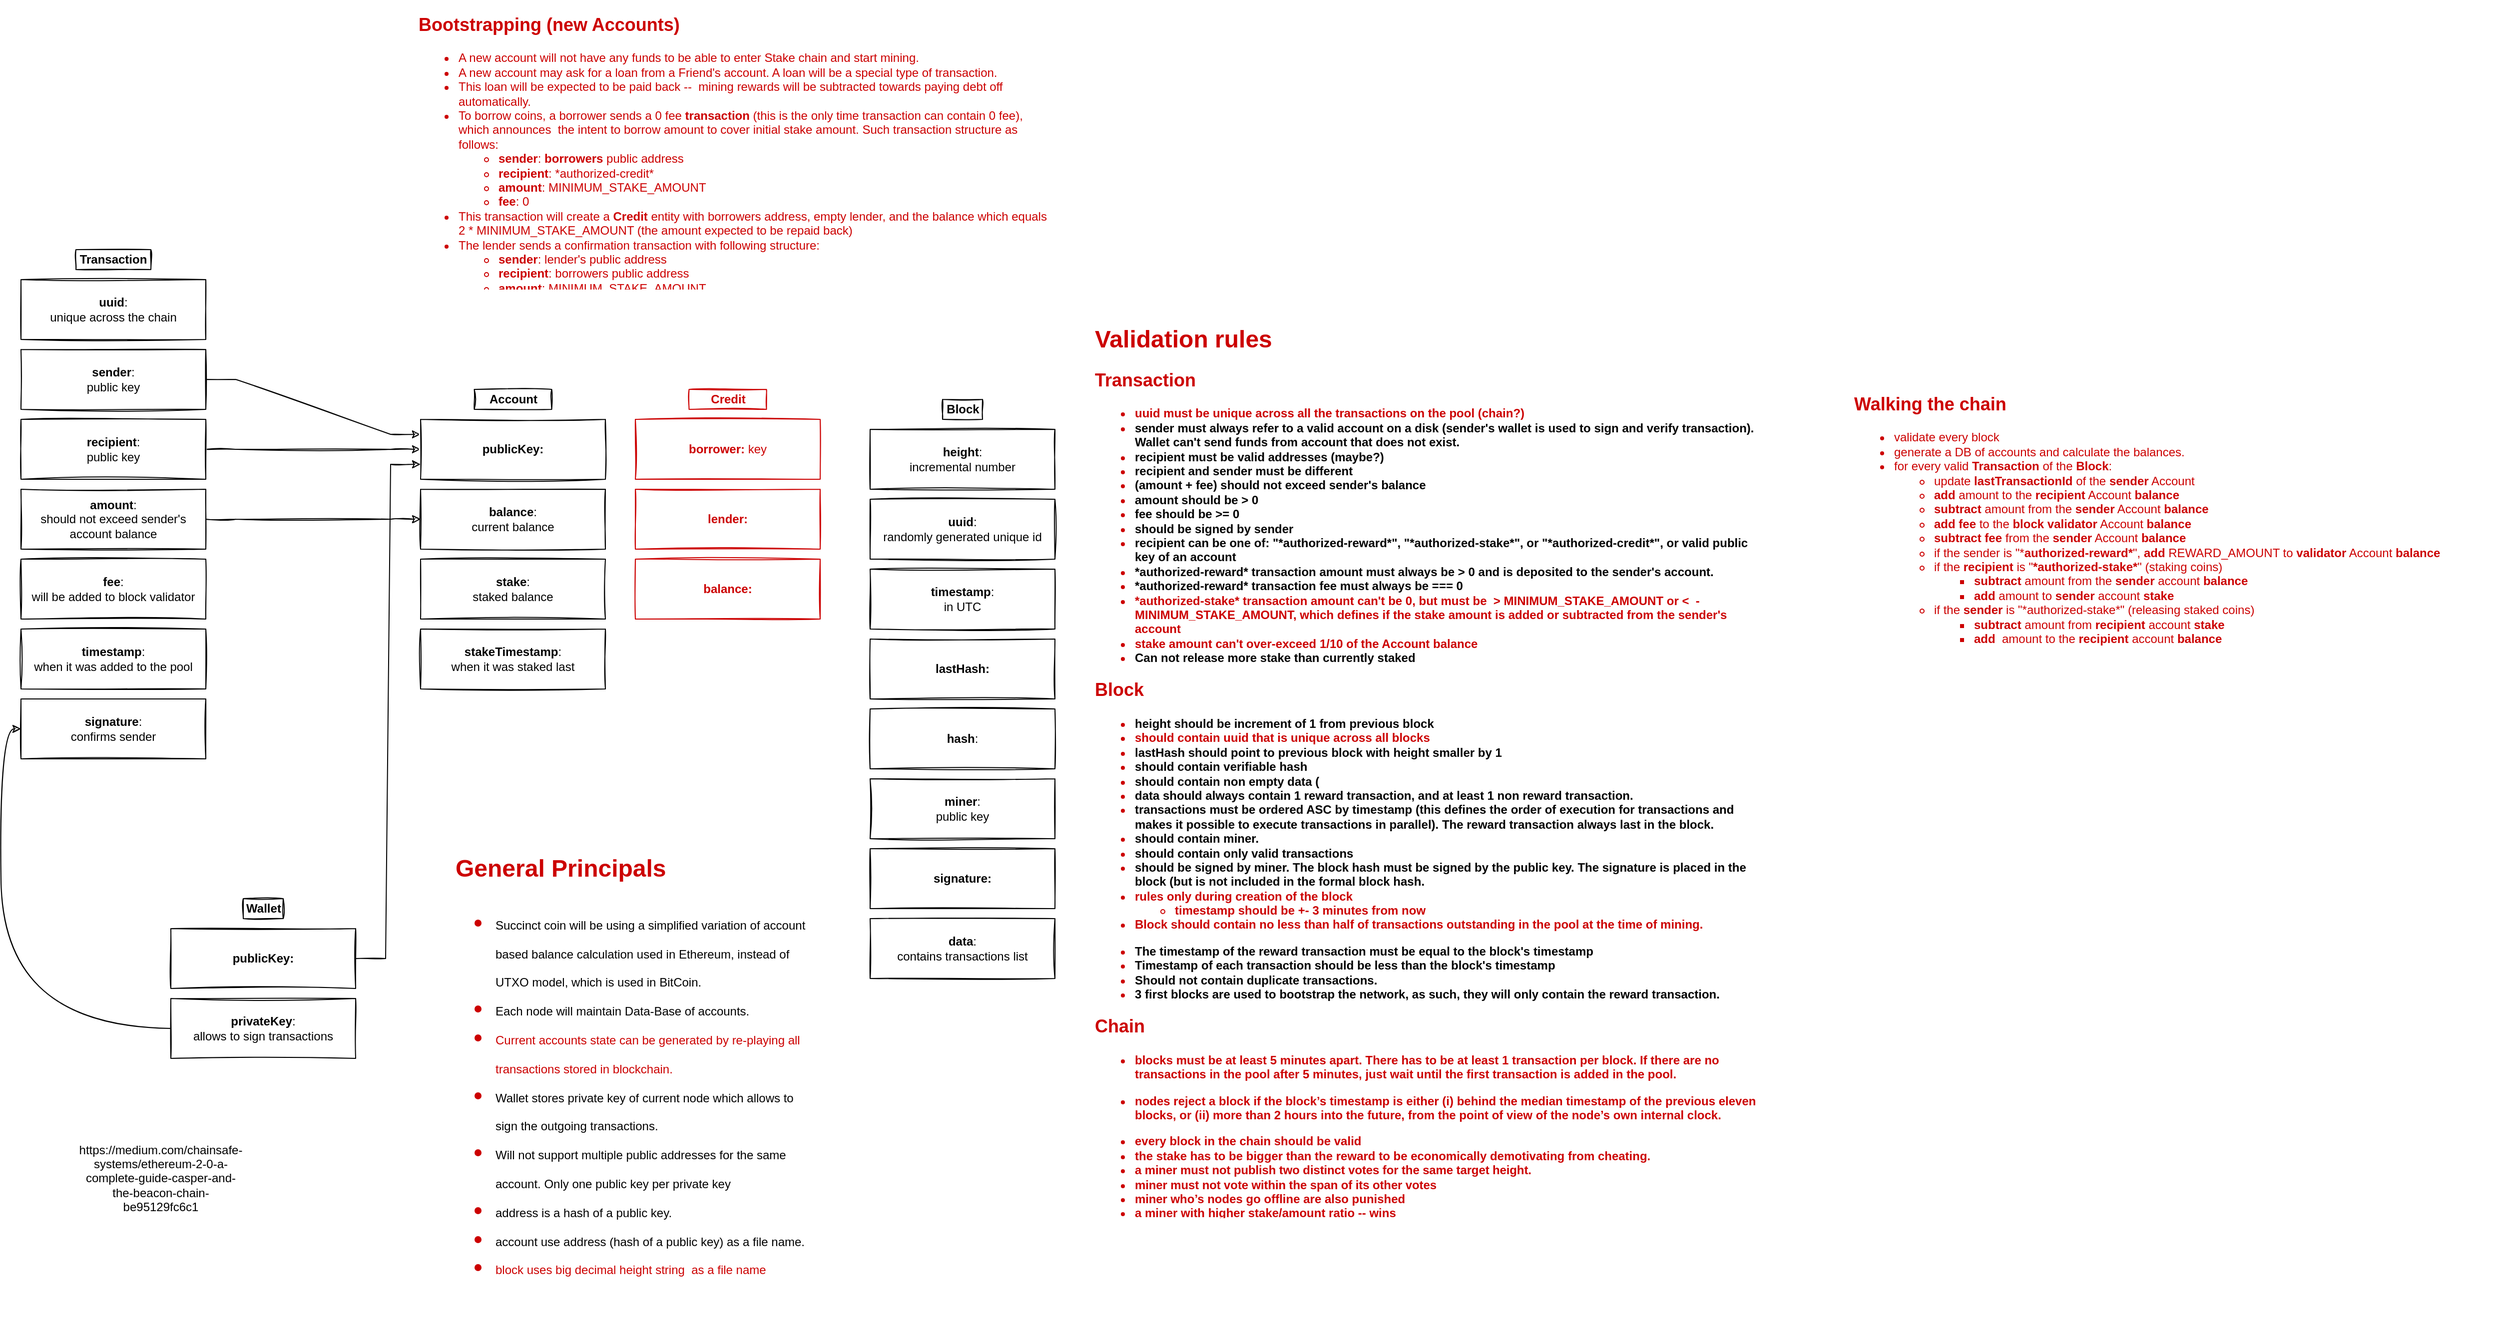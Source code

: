 <mxfile version="13.6.2" type="device"><diagram id="UOPjFhgSH-NBCn5mMsvi" name="Page-1"><mxGraphModel dx="1386" dy="2080" grid="1" gridSize="10" guides="1" tooltips="1" connect="1" arrows="1" fold="1" page="1" pageScale="1" pageWidth="850" pageHeight="1100" math="0" shadow="0"><root><mxCell id="0"/><mxCell id="1" parent="0"/><mxCell id="68P404522QT9SfdU48aJ-20" style="edgeStyle=entityRelationEdgeStyle;rounded=0;sketch=1;orthogonalLoop=1;jettySize=auto;html=1;entryX=0;entryY=0.25;entryDx=0;entryDy=0;" parent="1" source="68P404522QT9SfdU48aJ-1" target="68P404522QT9SfdU48aJ-11" edge="1"><mxGeometry relative="1" as="geometry"/></mxCell><mxCell id="68P404522QT9SfdU48aJ-1" value="&lt;b&gt;sender&lt;/b&gt;:&lt;br&gt;public key" style="rounded=0;whiteSpace=wrap;html=1;sketch=1;" parent="1" vertex="1"><mxGeometry x="50" y="110" width="185" height="60" as="geometry"/></mxCell><mxCell id="68P404522QT9SfdU48aJ-21" style="edgeStyle=entityRelationEdgeStyle;rounded=0;sketch=1;orthogonalLoop=1;jettySize=auto;html=1;exitX=1;exitY=0.5;exitDx=0;exitDy=0;entryX=0;entryY=0.5;entryDx=0;entryDy=0;" parent="1" source="68P404522QT9SfdU48aJ-2" target="68P404522QT9SfdU48aJ-11" edge="1"><mxGeometry relative="1" as="geometry"/></mxCell><mxCell id="68P404522QT9SfdU48aJ-2" value="&lt;b&gt;recipient&lt;/b&gt;:&lt;br&gt;public key" style="rounded=0;whiteSpace=wrap;html=1;sketch=1;" parent="1" vertex="1"><mxGeometry x="50" y="180" width="185" height="60" as="geometry"/></mxCell><mxCell id="68P404522QT9SfdU48aJ-23" style="edgeStyle=entityRelationEdgeStyle;rounded=0;sketch=1;orthogonalLoop=1;jettySize=auto;html=1;exitX=1;exitY=0.5;exitDx=0;exitDy=0;entryX=0;entryY=0.5;entryDx=0;entryDy=0;" parent="1" source="68P404522QT9SfdU48aJ-3" target="68P404522QT9SfdU48aJ-12" edge="1"><mxGeometry relative="1" as="geometry"/></mxCell><mxCell id="68P404522QT9SfdU48aJ-3" value="&lt;b&gt;amount&lt;/b&gt;:&lt;br&gt;should not exceed sender's account balance" style="rounded=0;whiteSpace=wrap;html=1;sketch=1;" parent="1" vertex="1"><mxGeometry x="50" y="250" width="185" height="60" as="geometry"/></mxCell><mxCell id="68P404522QT9SfdU48aJ-7" value="&lt;b&gt;signature&lt;/b&gt;:&lt;br&gt;confirms sender" style="rounded=0;whiteSpace=wrap;html=1;sketch=1;" parent="1" vertex="1"><mxGeometry x="50" y="460" width="185" height="60" as="geometry"/></mxCell><mxCell id="68P404522QT9SfdU48aJ-9" value="&lt;b&gt;Transaction&lt;/b&gt;" style="text;html=1;fillColor=none;align=center;verticalAlign=middle;whiteSpace=wrap;rounded=0;sketch=1;strokeColor=#000000;" parent="1" vertex="1"><mxGeometry x="105" y="10" width="75" height="20" as="geometry"/></mxCell><mxCell id="68P404522QT9SfdU48aJ-10" value="&lt;b&gt;Account&lt;/b&gt;" style="text;html=1;fillColor=none;align=center;verticalAlign=middle;whiteSpace=wrap;rounded=0;sketch=1;strokeColor=#000000;" parent="1" vertex="1"><mxGeometry x="503.75" y="150" width="77.5" height="20" as="geometry"/></mxCell><mxCell id="68P404522QT9SfdU48aJ-11" value="&lt;b&gt;publicKey:&lt;/b&gt;" style="rounded=0;whiteSpace=wrap;html=1;sketch=1;" parent="1" vertex="1"><mxGeometry x="450" y="180" width="185" height="60" as="geometry"/></mxCell><mxCell id="68P404522QT9SfdU48aJ-12" value="&lt;b&gt;balance&lt;/b&gt;:&lt;br&gt;current balance" style="rounded=0;whiteSpace=wrap;html=1;sketch=1;" parent="1" vertex="1"><mxGeometry x="450" y="250" width="185" height="60" as="geometry"/></mxCell><mxCell id="68P404522QT9SfdU48aJ-14" value="&lt;b&gt;Wallet&lt;/b&gt;" style="text;html=1;fillColor=none;align=center;verticalAlign=middle;whiteSpace=wrap;rounded=0;sketch=1;strokeColor=#000000;" parent="1" vertex="1"><mxGeometry x="272.5" y="660" width="40" height="20" as="geometry"/></mxCell><mxCell id="68P404522QT9SfdU48aJ-18" style="edgeStyle=entityRelationEdgeStyle;rounded=0;orthogonalLoop=1;jettySize=auto;html=1;exitX=1;exitY=0.5;exitDx=0;exitDy=0;entryX=0;entryY=0.75;entryDx=0;entryDy=0;sketch=1;fontColor=#CC0000;" parent="1" source="68P404522QT9SfdU48aJ-15" target="68P404522QT9SfdU48aJ-11" edge="1"><mxGeometry relative="1" as="geometry"/></mxCell><mxCell id="68P404522QT9SfdU48aJ-15" value="&lt;b&gt;publicKey:&lt;/b&gt;" style="rounded=0;whiteSpace=wrap;html=1;sketch=1;" parent="1" vertex="1"><mxGeometry x="200" y="690" width="185" height="60" as="geometry"/></mxCell><mxCell id="68P404522QT9SfdU48aJ-24" style="rounded=0;sketch=1;orthogonalLoop=1;jettySize=auto;html=1;exitX=0;exitY=0.5;exitDx=0;exitDy=0;entryX=0;entryY=0.5;entryDx=0;entryDy=0;edgeStyle=orthogonalEdgeStyle;curved=1;" parent="1" source="68P404522QT9SfdU48aJ-16" target="68P404522QT9SfdU48aJ-7" edge="1"><mxGeometry relative="1" as="geometry"/></mxCell><mxCell id="68P404522QT9SfdU48aJ-16" value="&lt;b&gt;privateKey&lt;/b&gt;:&lt;br&gt;allows to sign transactions" style="rounded=0;whiteSpace=wrap;html=1;sketch=1;" parent="1" vertex="1"><mxGeometry x="200" y="760" width="185" height="60" as="geometry"/></mxCell><mxCell id="68P404522QT9SfdU48aJ-25" value="&lt;h1&gt;&lt;span&gt;General Principals&lt;/span&gt;&lt;/h1&gt;&lt;h1&gt;&lt;ul&gt;&lt;li&gt;&lt;span style=&quot;font-size: 12px ; font-weight: 400&quot;&gt;&lt;font color=&quot;#000000&quot;&gt;Succinct coin will be using a simplified variation of account based balance calculation used in Ethereum, instead of UTXO model, which is used in BitCoin.&lt;/font&gt;&lt;/span&gt;&lt;/li&gt;&lt;li&gt;&lt;font color=&quot;#000000&quot;&gt;&lt;span style=&quot;font-size: 12px ; font-weight: 400&quot;&gt;Each node will maintain Data-Base of accounts.&lt;/span&gt;&lt;br&gt;&lt;/font&gt;&lt;/li&gt;&lt;li&gt;&lt;span style=&quot;font-size: 12px ; font-weight: 400&quot;&gt;Current accounts state can be generated by re-playing all transactions stored in blockchain.&lt;/span&gt;&lt;/li&gt;&lt;li&gt;&lt;span style=&quot;font-size: 12px ; font-weight: 400&quot;&gt;&lt;font color=&quot;#000000&quot;&gt;Wallet stores private key of current node which allows to sign the outgoing transactions.&lt;/font&gt;&lt;/span&gt;&lt;/li&gt;&lt;li&gt;&lt;span style=&quot;font-size: 12px ; font-weight: 400&quot;&gt;&lt;font color=&quot;#000000&quot;&gt;Will not support multiple public addresses for the same account. Only one public key per private key&lt;/font&gt;&lt;/span&gt;&lt;/li&gt;&lt;li&gt;&lt;span style=&quot;font-size: 12px ; font-weight: 400&quot;&gt;&lt;font color=&quot;#000000&quot;&gt;address is a hash of a public key.&lt;/font&gt;&lt;/span&gt;&lt;/li&gt;&lt;li&gt;&lt;span style=&quot;font-size: 12px ; font-weight: 400&quot;&gt;&lt;font color=&quot;#000000&quot;&gt;account use address (hash of a public key) as a file name.&lt;/font&gt;&lt;/span&gt;&lt;/li&gt;&lt;li&gt;&lt;span style=&quot;font-size: 12px ; font-weight: 400&quot;&gt;block uses big decimal height string&amp;nbsp; as a file name&amp;nbsp;&lt;/span&gt;&lt;/li&gt;&lt;/ul&gt;&lt;/h1&gt;" style="text;html=1;fillColor=none;spacing=5;spacingTop=-20;whiteSpace=wrap;overflow=hidden;rounded=0;sketch=1;fontColor=#CC0000;" parent="1" vertex="1"><mxGeometry x="480" y="610" width="360" height="470" as="geometry"/></mxCell><mxCell id="68P404522QT9SfdU48aJ-26" value="&lt;b&gt;fee&lt;/b&gt;:&lt;br&gt;will be added to block validator" style="rounded=0;whiteSpace=wrap;html=1;sketch=1;" parent="1" vertex="1"><mxGeometry x="50" y="320" width="185" height="60" as="geometry"/></mxCell><mxCell id="4BtgNt3Qppy4Z63vOar--2" value="&lt;b&gt;stake&lt;/b&gt;:&lt;br&gt;staked balance" style="rounded=0;whiteSpace=wrap;html=1;sketch=1;" parent="1" vertex="1"><mxGeometry x="450" y="320" width="185" height="60" as="geometry"/></mxCell><mxCell id="4BtgNt3Qppy4Z63vOar--3" value="&lt;b&gt;height&lt;/b&gt;:&lt;br&gt;incremental number" style="rounded=0;whiteSpace=wrap;html=1;sketch=1;" parent="1" vertex="1"><mxGeometry x="900" y="190" width="185" height="60" as="geometry"/></mxCell><mxCell id="4BtgNt3Qppy4Z63vOar--4" value="&lt;b&gt;Block&lt;/b&gt;" style="text;html=1;fillColor=none;align=center;verticalAlign=middle;whiteSpace=wrap;rounded=0;sketch=1;strokeColor=#000000;" parent="1" vertex="1"><mxGeometry x="972.5" y="160" width="40" height="20" as="geometry"/></mxCell><mxCell id="4BtgNt3Qppy4Z63vOar--5" value="&lt;b&gt;uuid&lt;/b&gt;:&lt;br&gt;randomly generated unique id" style="rounded=0;whiteSpace=wrap;html=1;sketch=1;" parent="1" vertex="1"><mxGeometry x="900" y="260" width="185" height="60" as="geometry"/></mxCell><mxCell id="4BtgNt3Qppy4Z63vOar--6" value="&lt;b&gt;timestamp&lt;/b&gt;:&lt;br&gt;in UTC" style="rounded=0;whiteSpace=wrap;html=1;sketch=1;" parent="1" vertex="1"><mxGeometry x="900" y="330" width="185" height="60" as="geometry"/></mxCell><mxCell id="4BtgNt3Qppy4Z63vOar--7" value="&lt;b&gt;lastHash:&lt;/b&gt;" style="rounded=0;whiteSpace=wrap;html=1;sketch=1;" parent="1" vertex="1"><mxGeometry x="900" y="400" width="185" height="60" as="geometry"/></mxCell><mxCell id="4BtgNt3Qppy4Z63vOar--8" value="&lt;b&gt;hash&lt;/b&gt;:" style="rounded=0;whiteSpace=wrap;html=1;sketch=1;" parent="1" vertex="1"><mxGeometry x="900" y="470" width="185" height="60" as="geometry"/></mxCell><mxCell id="4BtgNt3Qppy4Z63vOar--9" value="&lt;b&gt;miner&lt;/b&gt;:&lt;br&gt;public key" style="rounded=0;whiteSpace=wrap;html=1;sketch=1;" parent="1" vertex="1"><mxGeometry x="900" y="540" width="185" height="60" as="geometry"/></mxCell><mxCell id="4BtgNt3Qppy4Z63vOar--10" value="&lt;b&gt;signature:&lt;/b&gt;" style="rounded=0;whiteSpace=wrap;html=1;sketch=1;" parent="1" vertex="1"><mxGeometry x="900" y="610" width="185" height="60" as="geometry"/></mxCell><mxCell id="4BtgNt3Qppy4Z63vOar--11" value="&lt;b&gt;data&lt;/b&gt;:&lt;br&gt;contains transactions list" style="rounded=0;whiteSpace=wrap;html=1;sketch=1;" parent="1" vertex="1"><mxGeometry x="900" y="680" width="185" height="60" as="geometry"/></mxCell><mxCell id="4BtgNt3Qppy4Z63vOar--12" value="&lt;h1&gt;Validation rules&lt;/h1&gt;&lt;h2&gt;Transaction&lt;/h2&gt;&lt;div&gt;&lt;ul&gt;&lt;li&gt;&lt;span&gt;uuid&lt;/span&gt; must be unique across all the transactions on the pool (chain?)&lt;/li&gt;&lt;li&gt;&lt;font color=&quot;#000000&quot;&gt;&lt;span&gt;sender &lt;/span&gt;must always refer to a valid &lt;span&gt;account&lt;/span&gt; on a disk (sender's &lt;span&gt;wallet&lt;/span&gt; is used to sign and verify transaction). Wallet can't send funds from &lt;span&gt;account &lt;/span&gt;that does not exist.&lt;/font&gt;&lt;/li&gt;&lt;li&gt;&lt;font color=&quot;#000000&quot;&gt;&lt;span&gt;recipient&lt;/span&gt; must be valid addresses (maybe?)&lt;/font&gt;&lt;/li&gt;&lt;li&gt;&lt;font color=&quot;#000000&quot;&gt;&lt;span&gt;recipient&lt;/span&gt; and &lt;span&gt;sender&lt;/span&gt; must be different&lt;/font&gt;&lt;/li&gt;&lt;li&gt;&lt;font color=&quot;#000000&quot;&gt;&lt;span&gt;(amount + fee)&lt;/span&gt;&lt;span&gt; should not exceed sender's balance&lt;/span&gt;&lt;br&gt;&lt;/font&gt;&lt;/li&gt;&lt;li&gt;&lt;font color=&quot;#000000&quot;&gt;&lt;span&gt;amount&lt;/span&gt; should be &amp;gt; 0&lt;/font&gt;&lt;/li&gt;&lt;li&gt;&lt;font color=&quot;#000000&quot;&gt;&lt;span&gt;fee&lt;/span&gt;&amp;nbsp;should be &amp;gt;= 0&lt;/font&gt;&lt;/li&gt;&lt;li&gt;&lt;font color=&quot;#000000&quot;&gt;should be &lt;span&gt;signed&lt;/span&gt; by sender&lt;/font&gt;&lt;/li&gt;&lt;li&gt;&lt;font color=&quot;#000000&quot;&gt;&lt;span&gt;recipient&lt;/span&gt;&amp;nbsp;can be one of: &quot;*&lt;span&gt;authorized-reward*&quot;&lt;/span&gt;, &quot;&lt;span&gt;*authorized-stake*&quot;&lt;/span&gt;, or &quot;&lt;span&gt;*authorized-credit*&lt;/span&gt;&quot;, or valid public key of an account&lt;br&gt;&lt;/font&gt;&lt;/li&gt;&lt;li&gt;&lt;font color=&quot;#000000&quot;&gt;&lt;span&gt;*&lt;/span&gt;&lt;span&gt;authorized-reward*&lt;/span&gt;&amp;nbsp;transaction &lt;span&gt;amount&lt;/span&gt; must always be &amp;gt; 0 and is deposited to the sender's account.&lt;/font&gt;&lt;/li&gt;&lt;li&gt;&lt;font color=&quot;#000000&quot;&gt;*&lt;span&gt;authorized-reward*&lt;/span&gt;&amp;nbsp;transaction&amp;nbsp;&lt;span&gt;fee&lt;/span&gt;&amp;nbsp;must always be === 0&amp;nbsp;&lt;/font&gt;&lt;/li&gt;&lt;li&gt;&lt;span&gt;*authorized-stake* &lt;/span&gt;transaction &lt;span&gt;amount&lt;/span&gt; can't be 0, but must be&amp;nbsp; &amp;gt; MINIMUM_STAKE_AMOUNT&amp;nbsp;or &amp;lt;&amp;nbsp; -MINIMUM_STAKE_AMOUNT, which defines if the stake amount is added or subtracted from the sender's &lt;span&gt;account&lt;/span&gt;&lt;br&gt;&lt;/li&gt;&lt;li&gt;&lt;span&gt;stake &lt;/span&gt;amount can't over-exceed &lt;span&gt;1/10&lt;/span&gt; of the Account &lt;span&gt;balance&lt;/span&gt;&lt;/li&gt;&lt;li&gt;&lt;font color=&quot;#000000&quot;&gt;Can not &lt;span&gt;release&lt;/span&gt; more &lt;span&gt;stake&lt;/span&gt; than currently staked&lt;/font&gt;&lt;/li&gt;&lt;/ul&gt;&lt;/div&gt;&lt;h2&gt;Block&lt;/h2&gt;&lt;div&gt;&lt;ul&gt;&lt;li&gt;&lt;font color=&quot;#000000&quot;&gt;&lt;span&gt;height&lt;/span&gt;&lt;span&gt; should be increment of 1 from previous block&lt;/span&gt;&lt;br&gt;&lt;/font&gt;&lt;/li&gt;&lt;li&gt;should contain &lt;span&gt;uuid &lt;/span&gt;that is unique across all blocks&lt;/li&gt;&lt;li&gt;&lt;font color=&quot;#000000&quot;&gt;&lt;span&gt;lastHash&lt;/span&gt; should point to previous block with height smaller by 1&lt;/font&gt;&lt;/li&gt;&lt;li&gt;&lt;font color=&quot;#000000&quot;&gt;should contain verifiable &lt;span&gt;hash&lt;/span&gt;&lt;/font&gt;&lt;/li&gt;&lt;li&gt;&lt;font color=&quot;#000000&quot;&gt;should contain non empty &lt;span&gt;data (&lt;/span&gt;&lt;/font&gt;&lt;/li&gt;&lt;li&gt;&lt;font color=&quot;#000000&quot;&gt;data should always contain 1&amp;nbsp;&lt;span&gt;reward transaction&lt;/span&gt;, and at least 1 non reward transaction.&lt;/font&gt;&lt;/li&gt;&lt;li&gt;&lt;font color=&quot;#000000&quot;&gt;transactions must be ordered ASC by &lt;span&gt;timestamp &lt;/span&gt;(this defines the order of execution for transactions and makes it possible to execute transactions in parallel). The reward &lt;span&gt;transaction &lt;/span&gt;always last in the &lt;span&gt;block&lt;/span&gt;.&lt;/font&gt;&lt;/li&gt;&lt;li&gt;&lt;font color=&quot;#000000&quot;&gt;should contain &lt;span&gt;miner.&lt;/span&gt;&lt;/font&gt;&lt;/li&gt;&lt;li&gt;&lt;font color=&quot;#000000&quot;&gt;should contain only valid &lt;span&gt;transactions&lt;/span&gt;&lt;/font&gt;&lt;/li&gt;&lt;li&gt;&lt;font color=&quot;#000000&quot;&gt;should be &lt;span&gt;signed&lt;/span&gt; by &lt;span&gt;miner&lt;/span&gt;. The block hash must be signed by the public key. The &lt;span&gt;signature&lt;/span&gt; is placed in the block (but is not included in the formal block hash.&lt;/font&gt;&lt;/li&gt;&lt;li&gt;&lt;span&gt;rules only during creation of the block&lt;/span&gt;&lt;/li&gt;&lt;ul&gt;&lt;li&gt;&lt;span&gt;timestamp&lt;/span&gt; should be +- 3 minutes from now&lt;/li&gt;&lt;/ul&gt;&lt;li&gt;&lt;span&gt;Block &lt;/span&gt;should contain no less than half of transactions outstanding in the pool at the time of mining.&lt;/li&gt;&lt;/ul&gt;&lt;p&gt;&lt;/p&gt;&lt;ul&gt;&lt;li&gt;&lt;span style=&quot;background-color: rgb(255 , 255 , 255)&quot;&gt;&lt;font style=&quot;font-size: 12px&quot; color=&quot;#000000&quot;&gt;The timestamp of the reward &lt;span&gt;transaction&lt;/span&gt; must be equal to the block's timestamp&lt;/font&gt;&lt;/span&gt;&lt;/li&gt;&lt;li&gt;&lt;font color=&quot;#000000&quot;&gt;Timestamp&lt;span&gt;&amp;nbsp;&lt;/span&gt;of each &lt;span&gt;transaction&amp;nbsp;&lt;/span&gt;should be less than the block's&amp;nbsp;&lt;span&gt;timestamp&lt;/span&gt;&lt;/font&gt;&lt;/li&gt;&lt;li&gt;&lt;font color=&quot;#000000&quot;&gt;Should not contain duplicate transactions.&amp;nbsp;&lt;/font&gt;&lt;/li&gt;&lt;li&gt;&lt;font color=&quot;#000000&quot;&gt;3 first blocks are used to bootstrap the network, as such, they will only contain the reward transaction.&lt;/font&gt;&lt;/li&gt;&lt;/ul&gt;&lt;p&gt;&lt;/p&gt;&lt;/div&gt;&lt;h2&gt;Chain&lt;/h2&gt;&lt;div&gt;&lt;ul&gt;&lt;li&gt;&lt;span&gt;blocks&amp;nbsp;&lt;/span&gt;must be at least 5 minutes apart. There has to be at least 1 transaction per block. If there are no transactions in the pool after 5 minutes, just wait until the first transaction is added in the pool.&lt;/li&gt;&lt;/ul&gt;&lt;p&gt;&lt;/p&gt;&lt;ul&gt;&lt;li&gt;&lt;span style=&quot;background-color: rgb(255 , 255 , 255)&quot;&gt;&lt;font style=&quot;font-size: 12px&quot;&gt;nodes reject a block if the block’s timestamp is either (i) behind the median timestamp of the previous eleven blocks, or (ii) more than 2 hours into the future, from the point of view of the node’s own internal clock.&lt;/font&gt;&lt;/span&gt;&lt;/li&gt;&lt;/ul&gt;&lt;p&gt;&lt;/p&gt;&lt;ul&gt;&lt;li&gt;every block in the chain should be valid&lt;/li&gt;&lt;li&gt;the &lt;span&gt;stake&lt;/span&gt; has to be bigger than the &lt;span&gt;reward&lt;/span&gt; to be economically demotivating from cheating.&lt;/li&gt;&lt;li&gt;&lt;span style=&quot;letter-spacing: -0.063px ; background-color: rgb(255 , 255 , 255)&quot;&gt;a miner must not publish two distinct votes for the same target height.&lt;/span&gt;&lt;br&gt;&lt;/li&gt;&lt;li&gt;&lt;span style=&quot;letter-spacing: -0.063px ; background-color: rgb(255 , 255 , 255)&quot;&gt;miner must not vote within the span of its other votes&lt;/span&gt;&lt;/li&gt;&lt;li&gt;&lt;span style=&quot;letter-spacing: -0.063px ; background-color: rgb(255 , 255 , 255)&quot;&gt;miner&lt;/span&gt; who’s nodes go offline are also punished&lt;/li&gt;&lt;li&gt;a miner with higher stake/amount ratio -- wins&lt;/li&gt;&lt;li&gt;a miner with same ratio, but higher stake -- wins&lt;/li&gt;&lt;li&gt;a miner with the same stake and amount, but older stake -- wins.&lt;/li&gt;&lt;/ul&gt;&lt;/div&gt;" style="text;html=1;fillColor=none;spacing=5;spacingTop=-20;whiteSpace=wrap;overflow=hidden;rounded=0;sketch=1;fontColor=#CC0000;fontStyle=1" parent="1" vertex="1"><mxGeometry x="1120" y="80" width="680" height="900" as="geometry"/></mxCell><mxCell id="4BtgNt3Qppy4Z63vOar--13" value="&lt;h2&gt;Walking the chain&lt;/h2&gt;&lt;p&gt;&lt;/p&gt;&lt;ul&gt;&lt;li&gt;validate every block&lt;/li&gt;&lt;li&gt;generate a DB of accounts and calculate the balances.&lt;/li&gt;&lt;li&gt;for every valid &lt;b&gt;Transaction&lt;/b&gt; of the &lt;b&gt;Block&lt;/b&gt;:&lt;/li&gt;&lt;ul&gt;&lt;li&gt;update &lt;b&gt;lastTransactionId&lt;/b&gt; of the &lt;b&gt;sender&lt;/b&gt; Account&lt;/li&gt;&lt;li&gt;&lt;b&gt;add&lt;/b&gt; amount to the &lt;b&gt;recipient&lt;/b&gt; Account &lt;b&gt;balance&lt;/b&gt;&lt;/li&gt;&lt;li&gt;&lt;b&gt;subtract&lt;/b&gt; amount from the &lt;b&gt;sender&lt;/b&gt; Account &lt;b&gt;balance&lt;/b&gt;&lt;/li&gt;&lt;li&gt;&lt;b&gt;add fee&lt;/b&gt; to the &lt;b&gt;block validator&lt;/b&gt; Account &lt;b&gt;balance&lt;/b&gt;&lt;/li&gt;&lt;li&gt;&lt;b&gt;subtract fee&lt;/b&gt; from the &lt;b&gt;sender&lt;/b&gt; Account &lt;b&gt;balance&lt;/b&gt;&lt;/li&gt;&lt;li&gt;if the sender is &quot;*&lt;b&gt;authorized-reward*&lt;/b&gt;&quot;, &lt;b&gt;add&lt;/b&gt; REWARD_AMOUNT to &lt;b&gt;validator&lt;/b&gt; Account &lt;b&gt;balance&lt;/b&gt;&lt;/li&gt;&lt;li&gt;if the &lt;b&gt;recipient&lt;/b&gt;&amp;nbsp;is &quot;&lt;b&gt;*authorized-stake*&lt;/b&gt;&quot; (staking coins)&lt;/li&gt;&lt;ul&gt;&lt;li&gt;&lt;b&gt;subtract&lt;/b&gt; amount from the &lt;b&gt;sender&lt;/b&gt; account &lt;b&gt;balance&amp;nbsp;&lt;/b&gt;&lt;/li&gt;&lt;li&gt;&lt;b&gt;add&lt;/b&gt; amount to &lt;b&gt;sender&lt;/b&gt; account &lt;b&gt;stake&lt;/b&gt;&lt;/li&gt;&lt;/ul&gt;&lt;li&gt;if the &lt;b&gt;sender&amp;nbsp;&lt;/b&gt;is &quot;*authorized-stake*&quot; (releasing staked coins)&lt;/li&gt;&lt;ul&gt;&lt;li&gt;&lt;b&gt;subtract&lt;/b&gt; amount from &lt;b&gt;recipient&lt;/b&gt; account &lt;b&gt;stake&lt;/b&gt;&lt;/li&gt;&lt;li&gt;&lt;b&gt;add&lt;/b&gt;&amp;nbsp; amount to the &lt;b&gt;recipient&lt;/b&gt; account &lt;b&gt;balance&amp;nbsp;&lt;/b&gt;&lt;/li&gt;&lt;/ul&gt;&lt;/ul&gt;&lt;/ul&gt;&lt;p&gt;&lt;/p&gt;&lt;div&gt;&lt;br style=&quot;font-family: helvetica; font-size: 12px; font-style: normal; font-weight: 400; letter-spacing: normal; text-align: left; text-indent: 0px; text-transform: none; word-spacing: 0px; background-color: rgb(248, 249, 250);&quot;&gt;&lt;/div&gt;" style="text;html=1;fillColor=none;spacing=5;spacingTop=-20;whiteSpace=wrap;overflow=hidden;rounded=0;fontColor=#CC0000;" parent="1" vertex="1"><mxGeometry x="1880" y="150" width="650" height="330" as="geometry"/></mxCell><mxCell id="4BtgNt3Qppy4Z63vOar--14" value="&lt;b&gt;stakeTimestamp&lt;/b&gt;:&lt;br&gt;when it was staked last" style="rounded=0;whiteSpace=wrap;html=1;sketch=1;" parent="1" vertex="1"><mxGeometry x="450" y="390" width="185" height="60" as="geometry"/></mxCell><mxCell id="4BtgNt3Qppy4Z63vOar--15" value="&lt;font&gt;&lt;b&gt;timestamp&lt;/b&gt;:&lt;br&gt;when it was added to the pool&lt;/font&gt;" style="rounded=0;whiteSpace=wrap;html=1;sketch=1;" parent="1" vertex="1"><mxGeometry x="50" y="390" width="185" height="60" as="geometry"/></mxCell><mxCell id="4BtgNt3Qppy4Z63vOar--16" value="&lt;b&gt;uuid&lt;/b&gt;:&lt;br&gt;unique across the chain" style="rounded=0;whiteSpace=wrap;html=1;sketch=1;" parent="1" vertex="1"><mxGeometry x="50" y="40" width="185" height="60" as="geometry"/></mxCell><UserObject label="https://medium.com/chainsafe-systems/ethereum-2-0-a-complete-guide-casper-and-the-beacon-chain-be95129fc6c1" link="https://medium.com/chainsafe-systems/ethereum-2-0-a-complete-guide-casper-and-the-beacon-chain-be95129fc6c1" id="NTeUJ9MILie_URlA51ZJ-1"><mxCell style="text;html=1;strokeColor=none;fillColor=none;align=center;verticalAlign=middle;whiteSpace=wrap;rounded=0;" parent="1" vertex="1"><mxGeometry x="170" y="930" width="40" height="20" as="geometry"/></mxCell></UserObject><mxCell id="N9b_2uEei12x5IEAp_j6-1" value="&lt;h2&gt;Bootstrapping (new Accounts)&lt;/h2&gt;&lt;p&gt;&lt;/p&gt;&lt;ul&gt;&lt;li&gt;A new account will not have any funds to be able to enter Stake chain and start mining.&lt;/li&gt;&lt;li&gt;A new account may ask for a loan from a Friend's account. A loan will be a special type of transaction.&lt;/li&gt;&lt;li&gt;This loan will be expected to be paid back --&amp;nbsp; mining rewards will be subtracted towards paying debt off automatically.&lt;/li&gt;&lt;li&gt;To borrow coins, a borrower sends a 0 fee&amp;nbsp;&lt;b&gt;transaction &lt;/b&gt;(this is the only time transaction can contain 0 fee), which announces&amp;nbsp;&amp;nbsp;the intent to borrow amount to cover initial stake amount. Such transaction structure as follows:&lt;/li&gt;&lt;ul&gt;&lt;li&gt;&lt;b&gt;sender&lt;/b&gt;: &lt;b&gt;borrowers&lt;/b&gt;&amp;nbsp;public address&lt;/li&gt;&lt;li&gt;&lt;b&gt;recipient&lt;/b&gt;:&amp;nbsp;*authorized-credit*&lt;/li&gt;&lt;li&gt;&lt;b&gt;amount&lt;/b&gt;:&amp;nbsp;MINIMUM_STAKE_AMOUNT&lt;/li&gt;&lt;li&gt;&lt;b&gt;fee&lt;/b&gt;: 0&lt;/li&gt;&lt;/ul&gt;&lt;li&gt;This transaction will create a &lt;b&gt;Credit &lt;/b&gt;entity with borrowers address, empty lender, and the balance which equals 2 * MINIMUM_STAKE_AMOUNT (the amount expected to be repaid back)&lt;/li&gt;&lt;li&gt;The lender sends a confirmation transaction with following structure:&lt;/li&gt;&lt;ul&gt;&lt;li&gt;&lt;b&gt;sender&lt;/b&gt;: lender's public address&lt;/li&gt;&lt;li&gt;&lt;b&gt;recipient&lt;/b&gt;: borrowers public address&amp;nbsp;&lt;/li&gt;&lt;li&gt;&lt;b&gt;amount&lt;/b&gt;:&amp;nbsp;MINIMUM_STAKE_AMOUNT&lt;/li&gt;&lt;li&gt;&lt;b&gt;fee&lt;/b&gt;: 0&lt;/li&gt;&lt;/ul&gt;&lt;li&gt;It will be able to match the existing &lt;b&gt;Credit&lt;/b&gt;&amp;nbsp;instance by the borrowed address.&amp;nbsp;&lt;/li&gt;&lt;li&gt;All the rewards amount will be subtracted from the Credit balance and deposited to the lender's address until the balance is paid off.&lt;/li&gt;&lt;/ul&gt;" style="text;html=1;fillColor=none;spacing=5;spacingTop=-20;whiteSpace=wrap;overflow=hidden;rounded=0;fontColor=#CC0000;" parent="1" vertex="1"><mxGeometry x="442.5" y="-230" width="640" height="280" as="geometry"/></mxCell><mxCell id="a2FkVkfGvyumrmec3TlT-5" value="&lt;b&gt;&lt;font color=&quot;#cc0000&quot;&gt;Credit&lt;/font&gt;&lt;/b&gt;" style="text;html=1;fillColor=none;align=center;verticalAlign=middle;whiteSpace=wrap;rounded=0;sketch=1;strokeColor=#CC0000;" parent="1" vertex="1"><mxGeometry x="718.75" y="150" width="77.5" height="20" as="geometry"/></mxCell><mxCell id="a2FkVkfGvyumrmec3TlT-6" value="&lt;b&gt;&lt;font color=&quot;#cc0000&quot;&gt;lender:&lt;/font&gt;&lt;/b&gt;" style="rounded=0;whiteSpace=wrap;html=1;sketch=1;strokeColor=#CC0000;" parent="1" vertex="1"><mxGeometry x="665" y="250" width="185" height="60" as="geometry"/></mxCell><mxCell id="a2FkVkfGvyumrmec3TlT-7" value="&lt;font color=&quot;#cc0000&quot;&gt;&lt;b&gt;borrower: &lt;/b&gt;key&lt;/font&gt;" style="rounded=0;whiteSpace=wrap;html=1;sketch=1;strokeColor=#CC0000;" parent="1" vertex="1"><mxGeometry x="665" y="180" width="185" height="60" as="geometry"/></mxCell><mxCell id="a2FkVkfGvyumrmec3TlT-8" value="&lt;b&gt;&lt;font color=&quot;#cc0000&quot;&gt;balance:&lt;/font&gt;&lt;/b&gt;" style="rounded=0;whiteSpace=wrap;html=1;sketch=1;strokeColor=#CC0000;" parent="1" vertex="1"><mxGeometry x="665" y="320" width="185" height="60" as="geometry"/></mxCell></root></mxGraphModel></diagram></mxfile>